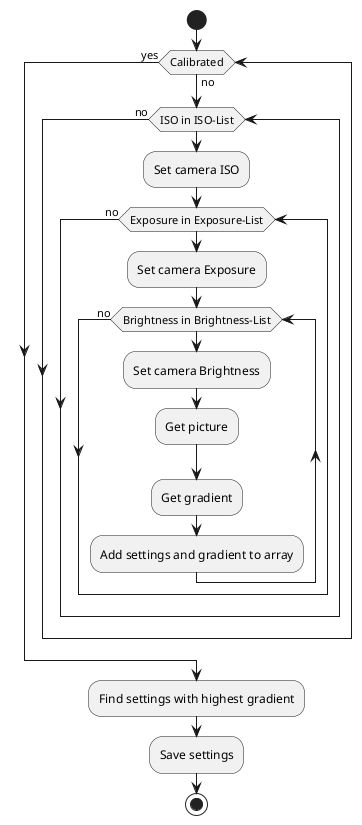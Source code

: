@startuml Camera Calibration
start
while (Calibrated) is (no)
    while (ISO in ISO-List)
        :Set camera ISO;
        while (Exposure in Exposure-List)
            :Set camera Exposure;
            while (Brightness in Brightness-List)
                :Set camera Brightness;
                :Get picture;
                :Get gradient;
                :Add settings and gradient to array;
            endwhile (no)
        endwhile (no)
    endwhile (no)
endwhile (yes)
:Find settings with highest gradient;
:Save settings;
stop
@enduml